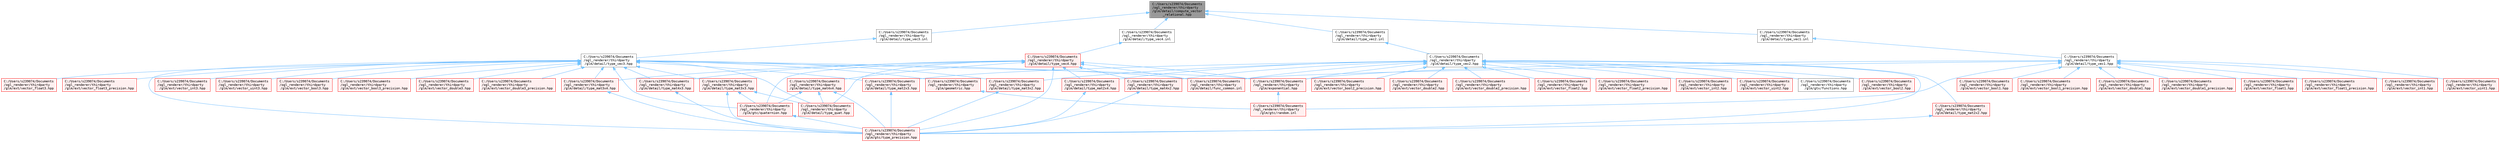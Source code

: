 digraph "C:/Users/s239074/Documents/ogl_renderer/thirdparty/glm/detail/compute_vector_relational.hpp"
{
 // LATEX_PDF_SIZE
  bgcolor="transparent";
  edge [fontname=Terminal,fontsize=10,labelfontname=Helvetica,labelfontsize=10];
  node [fontname=Terminal,fontsize=10,shape=box,height=0.2,width=0.4];
  Node1 [label="C:/Users/s239074/Documents\l/ogl_renderer/thirdparty\l/glm/detail/compute_vector\l_relational.hpp",height=0.2,width=0.4,color="gray40", fillcolor="grey60", style="filled", fontcolor="black",tooltip=" "];
  Node1 -> Node2 [dir="back",color="steelblue1",style="solid"];
  Node2 [label="C:/Users/s239074/Documents\l/ogl_renderer/thirdparty\l/glm/detail/type_vec1.inl",height=0.2,width=0.4,color="grey40", fillcolor="white", style="filled",URL="$type__vec1_8inl.html",tooltip=" "];
  Node2 -> Node3 [dir="back",color="steelblue1",style="solid"];
  Node3 [label="C:/Users/s239074/Documents\l/ogl_renderer/thirdparty\l/glm/detail/type_vec1.hpp",height=0.2,width=0.4,color="grey40", fillcolor="white", style="filled",URL="$type__vec1_8hpp.html",tooltip=" "];
  Node3 -> Node4 [dir="back",color="steelblue1",style="solid"];
  Node4 [label="C:/Users/s239074/Documents\l/ogl_renderer/thirdparty\l/glm/detail/func_common.inl",height=0.2,width=0.4,color="red", fillcolor="#FFF0F0", style="filled",URL="$func__common_8inl.html",tooltip=" "];
  Node3 -> Node202 [dir="back",color="steelblue1",style="solid"];
  Node202 [label="C:/Users/s239074/Documents\l/ogl_renderer/thirdparty\l/glm/exponential.hpp",height=0.2,width=0.4,color="red", fillcolor="#FFF0F0", style="filled",URL="$exponential_8hpp.html",tooltip=" "];
  Node202 -> Node165 [dir="back",color="steelblue1",style="solid"];
  Node165 [label="C:/Users/s239074/Documents\l/ogl_renderer/thirdparty\l/glm/gtc/random.inl",height=0.2,width=0.4,color="red", fillcolor="#FFF0F0", style="filled",URL="$random_8inl.html",tooltip=" "];
  Node3 -> Node206 [dir="back",color="steelblue1",style="solid"];
  Node206 [label="C:/Users/s239074/Documents\l/ogl_renderer/thirdparty\l/glm/ext/vector_bool1.hpp",height=0.2,width=0.4,color="red", fillcolor="#FFF0F0", style="filled",URL="$vector__bool1_8hpp.html",tooltip=" "];
  Node3 -> Node208 [dir="back",color="steelblue1",style="solid"];
  Node208 [label="C:/Users/s239074/Documents\l/ogl_renderer/thirdparty\l/glm/ext/vector_bool1_precision.hpp",height=0.2,width=0.4,color="red", fillcolor="#FFF0F0", style="filled",URL="$vector__bool1__precision_8hpp.html",tooltip=" "];
  Node3 -> Node209 [dir="back",color="steelblue1",style="solid"];
  Node209 [label="C:/Users/s239074/Documents\l/ogl_renderer/thirdparty\l/glm/ext/vector_double1.hpp",height=0.2,width=0.4,color="red", fillcolor="#FFF0F0", style="filled",URL="$vector__double1_8hpp.html",tooltip=" "];
  Node3 -> Node210 [dir="back",color="steelblue1",style="solid"];
  Node210 [label="C:/Users/s239074/Documents\l/ogl_renderer/thirdparty\l/glm/ext/vector_double1_precision.hpp",height=0.2,width=0.4,color="red", fillcolor="#FFF0F0", style="filled",URL="$vector__double1__precision_8hpp.html",tooltip=" "];
  Node3 -> Node211 [dir="back",color="steelblue1",style="solid"];
  Node211 [label="C:/Users/s239074/Documents\l/ogl_renderer/thirdparty\l/glm/ext/vector_float1.hpp",height=0.2,width=0.4,color="red", fillcolor="#FFF0F0", style="filled",URL="$vector__float1_8hpp.html",tooltip=" "];
  Node3 -> Node212 [dir="back",color="steelblue1",style="solid"];
  Node212 [label="C:/Users/s239074/Documents\l/ogl_renderer/thirdparty\l/glm/ext/vector_float1_precision.hpp",height=0.2,width=0.4,color="red", fillcolor="#FFF0F0", style="filled",URL="$vector__float1__precision_8hpp.html",tooltip=" "];
  Node3 -> Node213 [dir="back",color="steelblue1",style="solid"];
  Node213 [label="C:/Users/s239074/Documents\l/ogl_renderer/thirdparty\l/glm/ext/vector_int1.hpp",height=0.2,width=0.4,color="red", fillcolor="#FFF0F0", style="filled",URL="$vector__int1_8hpp.html",tooltip=" "];
  Node3 -> Node215 [dir="back",color="steelblue1",style="solid"];
  Node215 [label="C:/Users/s239074/Documents\l/ogl_renderer/thirdparty\l/glm/ext/vector_uint1.hpp",height=0.2,width=0.4,color="red", fillcolor="#FFF0F0", style="filled",URL="$vector__uint1_8hpp.html",tooltip=" "];
  Node3 -> Node165 [dir="back",color="steelblue1",style="solid"];
  Node1 -> Node217 [dir="back",color="steelblue1",style="solid"];
  Node217 [label="C:/Users/s239074/Documents\l/ogl_renderer/thirdparty\l/glm/detail/type_vec2.inl",height=0.2,width=0.4,color="grey40", fillcolor="white", style="filled",URL="$type__vec2_8inl.html",tooltip=" "];
  Node217 -> Node218 [dir="back",color="steelblue1",style="solid"];
  Node218 [label="C:/Users/s239074/Documents\l/ogl_renderer/thirdparty\l/glm/detail/type_vec2.hpp",height=0.2,width=0.4,color="grey40", fillcolor="white", style="filled",URL="$type__vec2_8hpp.html",tooltip=" "];
  Node218 -> Node4 [dir="back",color="steelblue1",style="solid"];
  Node218 -> Node35 [dir="back",color="steelblue1",style="solid"];
  Node35 [label="C:/Users/s239074/Documents\l/ogl_renderer/thirdparty\l/glm/detail/type_mat2x2.hpp",height=0.2,width=0.4,color="red", fillcolor="#FFF0F0", style="filled",URL="$type__mat2x2_8hpp.html",tooltip=" "];
  Node35 -> Node116 [dir="back",color="steelblue1",style="solid"];
  Node116 [label="C:/Users/s239074/Documents\l/ogl_renderer/thirdparty\l/glm/gtc/type_precision.hpp",height=0.2,width=0.4,color="red", fillcolor="#FFF0F0", style="filled",URL="$type__precision_8hpp.html",tooltip=" "];
  Node218 -> Node219 [dir="back",color="steelblue1",style="solid"];
  Node219 [label="C:/Users/s239074/Documents\l/ogl_renderer/thirdparty\l/glm/detail/type_mat2x3.hpp",height=0.2,width=0.4,color="red", fillcolor="#FFF0F0", style="filled",URL="$type__mat2x3_8hpp.html",tooltip=" "];
  Node219 -> Node116 [dir="back",color="steelblue1",style="solid"];
  Node218 -> Node229 [dir="back",color="steelblue1",style="solid"];
  Node229 [label="C:/Users/s239074/Documents\l/ogl_renderer/thirdparty\l/glm/detail/type_mat2x4.hpp",height=0.2,width=0.4,color="red", fillcolor="#FFF0F0", style="filled",URL="$type__mat2x4_8hpp.html",tooltip=" "];
  Node229 -> Node116 [dir="back",color="steelblue1",style="solid"];
  Node218 -> Node239 [dir="back",color="steelblue1",style="solid"];
  Node239 [label="C:/Users/s239074/Documents\l/ogl_renderer/thirdparty\l/glm/detail/type_mat3x2.hpp",height=0.2,width=0.4,color="red", fillcolor="#FFF0F0", style="filled",URL="$type__mat3x2_8hpp.html",tooltip=" "];
  Node239 -> Node116 [dir="back",color="steelblue1",style="solid"];
  Node218 -> Node249 [dir="back",color="steelblue1",style="solid"];
  Node249 [label="C:/Users/s239074/Documents\l/ogl_renderer/thirdparty\l/glm/detail/type_mat4x2.hpp",height=0.2,width=0.4,color="red", fillcolor="#FFF0F0", style="filled",URL="$type__mat4x2_8hpp.html",tooltip=" "];
  Node249 -> Node116 [dir="back",color="steelblue1",style="solid"];
  Node218 -> Node202 [dir="back",color="steelblue1",style="solid"];
  Node218 -> Node253 [dir="back",color="steelblue1",style="solid"];
  Node253 [label="C:/Users/s239074/Documents\l/ogl_renderer/thirdparty\l/glm/ext/vector_bool2.hpp",height=0.2,width=0.4,color="red", fillcolor="#FFF0F0", style="filled",URL="$vector__bool2_8hpp.html",tooltip=" "];
  Node218 -> Node255 [dir="back",color="steelblue1",style="solid"];
  Node255 [label="C:/Users/s239074/Documents\l/ogl_renderer/thirdparty\l/glm/ext/vector_bool2_precision.hpp",height=0.2,width=0.4,color="red", fillcolor="#FFF0F0", style="filled",URL="$vector__bool2__precision_8hpp.html",tooltip=" "];
  Node218 -> Node256 [dir="back",color="steelblue1",style="solid"];
  Node256 [label="C:/Users/s239074/Documents\l/ogl_renderer/thirdparty\l/glm/ext/vector_double2.hpp",height=0.2,width=0.4,color="red", fillcolor="#FFF0F0", style="filled",URL="$vector__double2_8hpp.html",tooltip=" "];
  Node218 -> Node257 [dir="back",color="steelblue1",style="solid"];
  Node257 [label="C:/Users/s239074/Documents\l/ogl_renderer/thirdparty\l/glm/ext/vector_double2_precision.hpp",height=0.2,width=0.4,color="red", fillcolor="#FFF0F0", style="filled",URL="$vector__double2__precision_8hpp.html",tooltip=" "];
  Node218 -> Node258 [dir="back",color="steelblue1",style="solid"];
  Node258 [label="C:/Users/s239074/Documents\l/ogl_renderer/thirdparty\l/glm/ext/vector_float2.hpp",height=0.2,width=0.4,color="red", fillcolor="#FFF0F0", style="filled",URL="$vector__float2_8hpp.html",tooltip=" "];
  Node218 -> Node259 [dir="back",color="steelblue1",style="solid"];
  Node259 [label="C:/Users/s239074/Documents\l/ogl_renderer/thirdparty\l/glm/ext/vector_float2_precision.hpp",height=0.2,width=0.4,color="red", fillcolor="#FFF0F0", style="filled",URL="$vector__float2__precision_8hpp.html",tooltip=" "];
  Node218 -> Node260 [dir="back",color="steelblue1",style="solid"];
  Node260 [label="C:/Users/s239074/Documents\l/ogl_renderer/thirdparty\l/glm/ext/vector_int2.hpp",height=0.2,width=0.4,color="red", fillcolor="#FFF0F0", style="filled",URL="$vector__int2_8hpp.html",tooltip=" "];
  Node218 -> Node262 [dir="back",color="steelblue1",style="solid"];
  Node262 [label="C:/Users/s239074/Documents\l/ogl_renderer/thirdparty\l/glm/ext/vector_uint2.hpp",height=0.2,width=0.4,color="red", fillcolor="#FFF0F0", style="filled",URL="$vector__uint2_8hpp.html",tooltip=" "];
  Node218 -> Node116 [dir="back",color="steelblue1",style="solid"];
  Node218 -> Node205 [dir="back",color="steelblue1",style="solid"];
  Node205 [label="C:/Users/s239074/Documents\l/ogl_renderer/thirdparty\l/glm/gtx/functions.hpp",height=0.2,width=0.4,color="grey40", fillcolor="white", style="filled",URL="$functions_8hpp.html",tooltip=" "];
  Node1 -> Node264 [dir="back",color="steelblue1",style="solid"];
  Node264 [label="C:/Users/s239074/Documents\l/ogl_renderer/thirdparty\l/glm/detail/type_vec3.inl",height=0.2,width=0.4,color="grey40", fillcolor="white", style="filled",URL="$type__vec3_8inl.html",tooltip=" "];
  Node264 -> Node265 [dir="back",color="steelblue1",style="solid"];
  Node265 [label="C:/Users/s239074/Documents\l/ogl_renderer/thirdparty\l/glm/detail/type_vec3.hpp",height=0.2,width=0.4,color="grey40", fillcolor="white", style="filled",URL="$type__vec3_8hpp.html",tooltip=" "];
  Node265 -> Node4 [dir="back",color="steelblue1",style="solid"];
  Node265 -> Node219 [dir="back",color="steelblue1",style="solid"];
  Node265 -> Node239 [dir="back",color="steelblue1",style="solid"];
  Node265 -> Node122 [dir="back",color="steelblue1",style="solid"];
  Node122 [label="C:/Users/s239074/Documents\l/ogl_renderer/thirdparty\l/glm/detail/type_mat3x3.hpp",height=0.2,width=0.4,color="red", fillcolor="#FFF0F0", style="filled",URL="$type__mat3x3_8hpp.html",tooltip=" "];
  Node122 -> Node123 [dir="back",color="steelblue1",style="solid"];
  Node123 [label="C:/Users/s239074/Documents\l/ogl_renderer/thirdparty\l/glm/detail/type_quat.hpp",height=0.2,width=0.4,color="red", fillcolor="#FFF0F0", style="filled",URL="$type__quat_8hpp.html",tooltip=" "];
  Node122 -> Node125 [dir="back",color="steelblue1",style="solid"];
  Node125 [label="C:/Users/s239074/Documents\l/ogl_renderer/thirdparty\l/glm/gtc/quaternion.hpp",height=0.2,width=0.4,color="red", fillcolor="#FFF0F0", style="filled",URL="$gtc_2quaternion_8hpp.html",tooltip=" "];
  Node125 -> Node116 [dir="back",color="steelblue1",style="solid"];
  Node122 -> Node116 [dir="back",color="steelblue1",style="solid"];
  Node265 -> Node266 [dir="back",color="steelblue1",style="solid"];
  Node266 [label="C:/Users/s239074/Documents\l/ogl_renderer/thirdparty\l/glm/detail/type_mat3x4.hpp",height=0.2,width=0.4,color="red", fillcolor="#FFF0F0", style="filled",URL="$type__mat3x4_8hpp.html",tooltip=" "];
  Node266 -> Node116 [dir="back",color="steelblue1",style="solid"];
  Node265 -> Node276 [dir="back",color="steelblue1",style="solid"];
  Node276 [label="C:/Users/s239074/Documents\l/ogl_renderer/thirdparty\l/glm/detail/type_mat4x3.hpp",height=0.2,width=0.4,color="red", fillcolor="#FFF0F0", style="filled",URL="$type__mat4x3_8hpp.html",tooltip=" "];
  Node276 -> Node116 [dir="back",color="steelblue1",style="solid"];
  Node265 -> Node123 [dir="back",color="steelblue1",style="solid"];
  Node265 -> Node202 [dir="back",color="steelblue1",style="solid"];
  Node265 -> Node286 [dir="back",color="steelblue1",style="solid"];
  Node286 [label="C:/Users/s239074/Documents\l/ogl_renderer/thirdparty\l/glm/ext/vector_bool3.hpp",height=0.2,width=0.4,color="red", fillcolor="#FFF0F0", style="filled",URL="$vector__bool3_8hpp.html",tooltip=" "];
  Node265 -> Node289 [dir="back",color="steelblue1",style="solid"];
  Node289 [label="C:/Users/s239074/Documents\l/ogl_renderer/thirdparty\l/glm/ext/vector_bool3_precision.hpp",height=0.2,width=0.4,color="red", fillcolor="#FFF0F0", style="filled",URL="$vector__bool3__precision_8hpp.html",tooltip=" "];
  Node265 -> Node290 [dir="back",color="steelblue1",style="solid"];
  Node290 [label="C:/Users/s239074/Documents\l/ogl_renderer/thirdparty\l/glm/ext/vector_double3.hpp",height=0.2,width=0.4,color="red", fillcolor="#FFF0F0", style="filled",URL="$vector__double3_8hpp.html",tooltip=" "];
  Node265 -> Node291 [dir="back",color="steelblue1",style="solid"];
  Node291 [label="C:/Users/s239074/Documents\l/ogl_renderer/thirdparty\l/glm/ext/vector_double3_precision.hpp",height=0.2,width=0.4,color="red", fillcolor="#FFF0F0", style="filled",URL="$vector__double3__precision_8hpp.html",tooltip=" "];
  Node265 -> Node292 [dir="back",color="steelblue1",style="solid"];
  Node292 [label="C:/Users/s239074/Documents\l/ogl_renderer/thirdparty\l/glm/ext/vector_float3.hpp",height=0.2,width=0.4,color="red", fillcolor="#FFF0F0", style="filled",URL="$vector__float3_8hpp.html",tooltip=" "];
  Node265 -> Node293 [dir="back",color="steelblue1",style="solid"];
  Node293 [label="C:/Users/s239074/Documents\l/ogl_renderer/thirdparty\l/glm/ext/vector_float3_precision.hpp",height=0.2,width=0.4,color="red", fillcolor="#FFF0F0", style="filled",URL="$vector__float3__precision_8hpp.html",tooltip=" "];
  Node265 -> Node294 [dir="back",color="steelblue1",style="solid"];
  Node294 [label="C:/Users/s239074/Documents\l/ogl_renderer/thirdparty\l/glm/ext/vector_int3.hpp",height=0.2,width=0.4,color="red", fillcolor="#FFF0F0", style="filled",URL="$vector__int3_8hpp.html",tooltip=" "];
  Node265 -> Node296 [dir="back",color="steelblue1",style="solid"];
  Node296 [label="C:/Users/s239074/Documents\l/ogl_renderer/thirdparty\l/glm/ext/vector_uint3.hpp",height=0.2,width=0.4,color="red", fillcolor="#FFF0F0", style="filled",URL="$vector__uint3_8hpp.html",tooltip=" "];
  Node265 -> Node31 [dir="back",color="steelblue1",style="solid"];
  Node31 [label="C:/Users/s239074/Documents\l/ogl_renderer/thirdparty\l/glm/geometric.hpp",height=0.2,width=0.4,color="red", fillcolor="#FFF0F0", style="filled",URL="$geometric_8hpp.html",tooltip=" "];
  Node31 -> Node165 [dir="back",color="steelblue1",style="solid"];
  Node265 -> Node125 [dir="back",color="steelblue1",style="solid"];
  Node265 -> Node116 [dir="back",color="steelblue1",style="solid"];
  Node1 -> Node298 [dir="back",color="steelblue1",style="solid"];
  Node298 [label="C:/Users/s239074/Documents\l/ogl_renderer/thirdparty\l/glm/detail/type_vec4.inl",height=0.2,width=0.4,color="grey40", fillcolor="white", style="filled",URL="$type__vec4_8inl.html",tooltip=" "];
  Node298 -> Node299 [dir="back",color="steelblue1",style="solid"];
  Node299 [label="C:/Users/s239074/Documents\l/ogl_renderer/thirdparty\l/glm/detail/type_vec4.hpp",height=0.2,width=0.4,color="red", fillcolor="#FFF0F0", style="filled",URL="$type__vec4_8hpp.html",tooltip=" "];
  Node299 -> Node4 [dir="back",color="steelblue1",style="solid"];
  Node299 -> Node229 [dir="back",color="steelblue1",style="solid"];
  Node299 -> Node266 [dir="back",color="steelblue1",style="solid"];
  Node299 -> Node249 [dir="back",color="steelblue1",style="solid"];
  Node299 -> Node276 [dir="back",color="steelblue1",style="solid"];
  Node299 -> Node141 [dir="back",color="steelblue1",style="solid"];
  Node141 [label="C:/Users/s239074/Documents\l/ogl_renderer/thirdparty\l/glm/detail/type_mat4x4.hpp",height=0.2,width=0.4,color="red", fillcolor="#FFF0F0", style="filled",URL="$type__mat4x4_8hpp.html",tooltip=" "];
  Node141 -> Node123 [dir="back",color="steelblue1",style="solid"];
  Node141 -> Node125 [dir="back",color="steelblue1",style="solid"];
  Node141 -> Node116 [dir="back",color="steelblue1",style="solid"];
  Node299 -> Node123 [dir="back",color="steelblue1",style="solid"];
  Node299 -> Node202 [dir="back",color="steelblue1",style="solid"];
  Node299 -> Node125 [dir="back",color="steelblue1",style="solid"];
  Node299 -> Node116 [dir="back",color="steelblue1",style="solid"];
}

